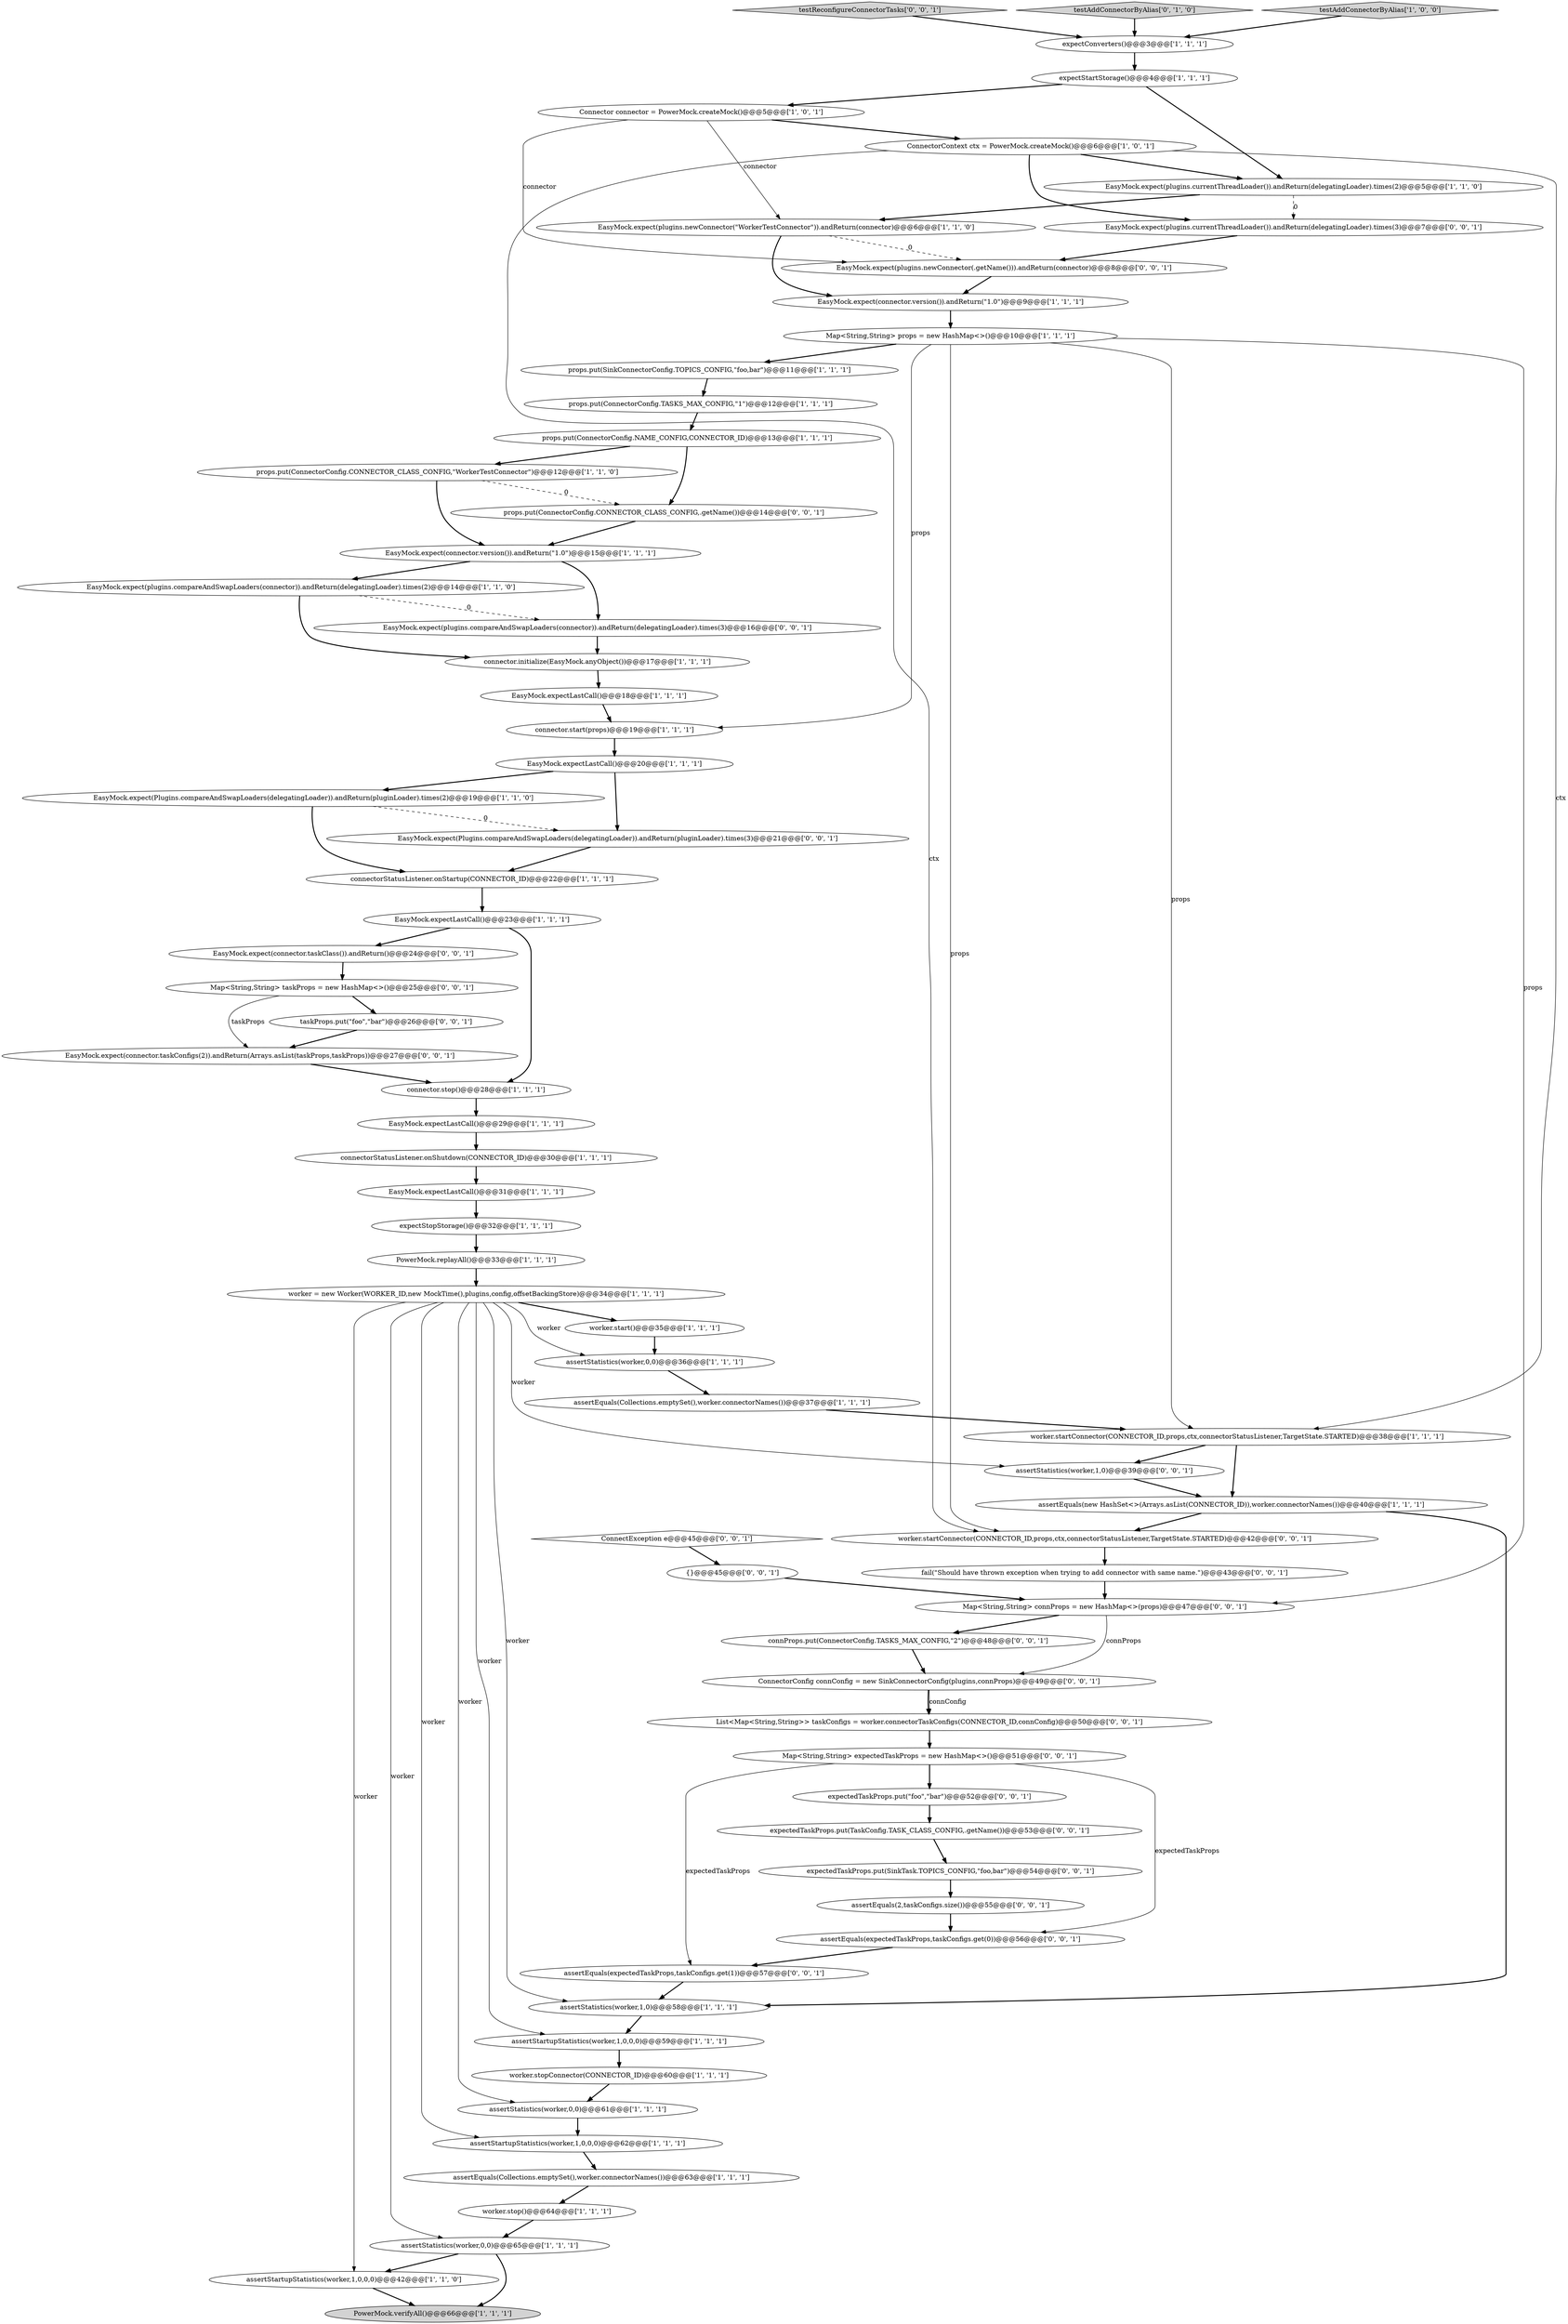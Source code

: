 digraph {
5 [style = filled, label = "assertEquals(new HashSet<>(Arrays.asList(CONNECTOR_ID)),worker.connectorNames())@@@40@@@['1', '1', '1']", fillcolor = white, shape = ellipse image = "AAA0AAABBB1BBB"];
8 [style = filled, label = "assertStartupStatistics(worker,1,0,0,0)@@@62@@@['1', '1', '1']", fillcolor = white, shape = ellipse image = "AAA0AAABBB1BBB"];
22 [style = filled, label = "worker = new Worker(WORKER_ID,new MockTime(),plugins,config,offsetBackingStore)@@@34@@@['1', '1', '1']", fillcolor = white, shape = ellipse image = "AAA0AAABBB1BBB"];
52 [style = filled, label = "taskProps.put(\"foo\",\"bar\")@@@26@@@['0', '0', '1']", fillcolor = white, shape = ellipse image = "AAA0AAABBB3BBB"];
20 [style = filled, label = "EasyMock.expect(plugins.compareAndSwapLoaders(connector)).andReturn(delegatingLoader).times(2)@@@14@@@['1', '1', '0']", fillcolor = white, shape = ellipse image = "AAA0AAABBB1BBB"];
15 [style = filled, label = "props.put(ConnectorConfig.NAME_CONFIG,CONNECTOR_ID)@@@13@@@['1', '1', '1']", fillcolor = white, shape = ellipse image = "AAA0AAABBB1BBB"];
34 [style = filled, label = "expectStopStorage()@@@32@@@['1', '1', '1']", fillcolor = white, shape = ellipse image = "AAA0AAABBB1BBB"];
0 [style = filled, label = "props.put(ConnectorConfig.CONNECTOR_CLASS_CONFIG,\"WorkerTestConnector\")@@@12@@@['1', '1', '0']", fillcolor = white, shape = ellipse image = "AAA0AAABBB1BBB"];
37 [style = filled, label = "assertStartupStatistics(worker,1,0,0,0)@@@59@@@['1', '1', '1']", fillcolor = white, shape = ellipse image = "AAA0AAABBB1BBB"];
21 [style = filled, label = "props.put(ConnectorConfig.TASKS_MAX_CONFIG,\"1\")@@@12@@@['1', '1', '1']", fillcolor = white, shape = ellipse image = "AAA0AAABBB1BBB"];
51 [style = filled, label = "expectedTaskProps.put(SinkTask.TOPICS_CONFIG,\"foo,bar\")@@@54@@@['0', '0', '1']", fillcolor = white, shape = ellipse image = "AAA0AAABBB3BBB"];
28 [style = filled, label = "EasyMock.expect(Plugins.compareAndSwapLoaders(delegatingLoader)).andReturn(pluginLoader).times(2)@@@19@@@['1', '1', '0']", fillcolor = white, shape = ellipse image = "AAA0AAABBB1BBB"];
55 [style = filled, label = "EasyMock.expect(Plugins.compareAndSwapLoaders(delegatingLoader)).andReturn(pluginLoader).times(3)@@@21@@@['0', '0', '1']", fillcolor = white, shape = ellipse image = "AAA0AAABBB3BBB"];
70 [style = filled, label = "assertEquals(2,taskConfigs.size())@@@55@@@['0', '0', '1']", fillcolor = white, shape = ellipse image = "AAA0AAABBB3BBB"];
54 [style = filled, label = "EasyMock.expect(connector.taskConfigs(2)).andReturn(Arrays.asList(taskProps,taskProps))@@@27@@@['0', '0', '1']", fillcolor = white, shape = ellipse image = "AAA0AAABBB3BBB"];
19 [style = filled, label = "assertStartupStatistics(worker,1,0,0,0)@@@42@@@['1', '1', '0']", fillcolor = white, shape = ellipse image = "AAA0AAABBB1BBB"];
1 [style = filled, label = "EasyMock.expectLastCall()@@@23@@@['1', '1', '1']", fillcolor = white, shape = ellipse image = "AAA0AAABBB1BBB"];
4 [style = filled, label = "worker.start()@@@35@@@['1', '1', '1']", fillcolor = white, shape = ellipse image = "AAA0AAABBB1BBB"];
58 [style = filled, label = "fail(\"Should have thrown exception when trying to add connector with same name.\")@@@43@@@['0', '0', '1']", fillcolor = white, shape = ellipse image = "AAA0AAABBB3BBB"];
43 [style = filled, label = "assertStatistics(worker,0,0)@@@36@@@['1', '1', '1']", fillcolor = white, shape = ellipse image = "AAA0AAABBB1BBB"];
29 [style = filled, label = "connector.start(props)@@@19@@@['1', '1', '1']", fillcolor = white, shape = ellipse image = "AAA0AAABBB1BBB"];
62 [style = filled, label = "Map<String,String> expectedTaskProps = new HashMap<>()@@@51@@@['0', '0', '1']", fillcolor = white, shape = ellipse image = "AAA0AAABBB3BBB"];
42 [style = filled, label = "EasyMock.expectLastCall()@@@18@@@['1', '1', '1']", fillcolor = white, shape = ellipse image = "AAA0AAABBB1BBB"];
49 [style = filled, label = "props.put(ConnectorConfig.CONNECTOR_CLASS_CONFIG,.getName())@@@14@@@['0', '0', '1']", fillcolor = white, shape = ellipse image = "AAA0AAABBB3BBB"];
31 [style = filled, label = "worker.stop()@@@64@@@['1', '1', '1']", fillcolor = white, shape = ellipse image = "AAA0AAABBB1BBB"];
14 [style = filled, label = "Connector connector = PowerMock.createMock()@@@5@@@['1', '0', '1']", fillcolor = white, shape = ellipse image = "AAA0AAABBB1BBB"];
66 [style = filled, label = "connProps.put(ConnectorConfig.TASKS_MAX_CONFIG,\"2\")@@@48@@@['0', '0', '1']", fillcolor = white, shape = ellipse image = "AAA0AAABBB3BBB"];
12 [style = filled, label = "EasyMock.expectLastCall()@@@29@@@['1', '1', '1']", fillcolor = white, shape = ellipse image = "AAA0AAABBB1BBB"];
48 [style = filled, label = "EasyMock.expect(plugins.currentThreadLoader()).andReturn(delegatingLoader).times(3)@@@7@@@['0', '0', '1']", fillcolor = white, shape = ellipse image = "AAA0AAABBB3BBB"];
11 [style = filled, label = "expectConverters()@@@3@@@['1', '1', '1']", fillcolor = white, shape = ellipse image = "AAA0AAABBB1BBB"];
23 [style = filled, label = "connectorStatusListener.onStartup(CONNECTOR_ID)@@@22@@@['1', '1', '1']", fillcolor = white, shape = ellipse image = "AAA0AAABBB1BBB"];
67 [style = filled, label = "assertStatistics(worker,1,0)@@@39@@@['0', '0', '1']", fillcolor = white, shape = ellipse image = "AAA0AAABBB3BBB"];
59 [style = filled, label = "EasyMock.expect(plugins.compareAndSwapLoaders(connector)).andReturn(delegatingLoader).times(3)@@@16@@@['0', '0', '1']", fillcolor = white, shape = ellipse image = "AAA0AAABBB3BBB"];
26 [style = filled, label = "assertStatistics(worker,1,0)@@@58@@@['1', '1', '1']", fillcolor = white, shape = ellipse image = "AAA0AAABBB1BBB"];
6 [style = filled, label = "EasyMock.expect(connector.version()).andReturn(\"1.0\")@@@15@@@['1', '1', '1']", fillcolor = white, shape = ellipse image = "AAA0AAABBB1BBB"];
65 [style = filled, label = "testReconfigureConnectorTasks['0', '0', '1']", fillcolor = lightgray, shape = diamond image = "AAA0AAABBB3BBB"];
64 [style = filled, label = "EasyMock.expect(plugins.newConnector(.getName())).andReturn(connector)@@@8@@@['0', '0', '1']", fillcolor = white, shape = ellipse image = "AAA0AAABBB3BBB"];
50 [style = filled, label = "Map<String,String> connProps = new HashMap<>(props)@@@47@@@['0', '0', '1']", fillcolor = white, shape = ellipse image = "AAA0AAABBB3BBB"];
7 [style = filled, label = "connector.initialize(EasyMock.anyObject())@@@17@@@['1', '1', '1']", fillcolor = white, shape = ellipse image = "AAA0AAABBB1BBB"];
24 [style = filled, label = "PowerMock.replayAll()@@@33@@@['1', '1', '1']", fillcolor = white, shape = ellipse image = "AAA0AAABBB1BBB"];
30 [style = filled, label = "Map<String,String> props = new HashMap<>()@@@10@@@['1', '1', '1']", fillcolor = white, shape = ellipse image = "AAA0AAABBB1BBB"];
27 [style = filled, label = "worker.stopConnector(CONNECTOR_ID)@@@60@@@['1', '1', '1']", fillcolor = white, shape = ellipse image = "AAA0AAABBB1BBB"];
32 [style = filled, label = "assertEquals(Collections.emptySet(),worker.connectorNames())@@@37@@@['1', '1', '1']", fillcolor = white, shape = ellipse image = "AAA0AAABBB1BBB"];
36 [style = filled, label = "assertEquals(Collections.emptySet(),worker.connectorNames())@@@63@@@['1', '1', '1']", fillcolor = white, shape = ellipse image = "AAA0AAABBB1BBB"];
44 [style = filled, label = "testAddConnectorByAlias['0', '1', '0']", fillcolor = lightgray, shape = diamond image = "AAA0AAABBB2BBB"];
13 [style = filled, label = "EasyMock.expect(plugins.currentThreadLoader()).andReturn(delegatingLoader).times(2)@@@5@@@['1', '1', '0']", fillcolor = white, shape = ellipse image = "AAA0AAABBB1BBB"];
41 [style = filled, label = "connectorStatusListener.onShutdown(CONNECTOR_ID)@@@30@@@['1', '1', '1']", fillcolor = white, shape = ellipse image = "AAA0AAABBB1BBB"];
53 [style = filled, label = "worker.startConnector(CONNECTOR_ID,props,ctx,connectorStatusListener,TargetState.STARTED)@@@42@@@['0', '0', '1']", fillcolor = white, shape = ellipse image = "AAA0AAABBB3BBB"];
40 [style = filled, label = "assertStatistics(worker,0,0)@@@65@@@['1', '1', '1']", fillcolor = white, shape = ellipse image = "AAA0AAABBB1BBB"];
17 [style = filled, label = "worker.startConnector(CONNECTOR_ID,props,ctx,connectorStatusListener,TargetState.STARTED)@@@38@@@['1', '1', '1']", fillcolor = white, shape = ellipse image = "AAA0AAABBB1BBB"];
46 [style = filled, label = "List<Map<String,String>> taskConfigs = worker.connectorTaskConfigs(CONNECTOR_ID,connConfig)@@@50@@@['0', '0', '1']", fillcolor = white, shape = ellipse image = "AAA0AAABBB3BBB"];
57 [style = filled, label = "ConnectException e@@@45@@@['0', '0', '1']", fillcolor = white, shape = diamond image = "AAA0AAABBB3BBB"];
3 [style = filled, label = "EasyMock.expect(connector.version()).andReturn(\"1.0\")@@@9@@@['1', '1', '1']", fillcolor = white, shape = ellipse image = "AAA0AAABBB1BBB"];
63 [style = filled, label = "expectedTaskProps.put(TaskConfig.TASK_CLASS_CONFIG,.getName())@@@53@@@['0', '0', '1']", fillcolor = white, shape = ellipse image = "AAA0AAABBB3BBB"];
56 [style = filled, label = "ConnectorConfig connConfig = new SinkConnectorConfig(plugins,connProps)@@@49@@@['0', '0', '1']", fillcolor = white, shape = ellipse image = "AAA0AAABBB3BBB"];
10 [style = filled, label = "connector.stop()@@@28@@@['1', '1', '1']", fillcolor = white, shape = ellipse image = "AAA0AAABBB1BBB"];
18 [style = filled, label = "ConnectorContext ctx = PowerMock.createMock()@@@6@@@['1', '0', '1']", fillcolor = white, shape = ellipse image = "AAA0AAABBB1BBB"];
25 [style = filled, label = "EasyMock.expectLastCall()@@@31@@@['1', '1', '1']", fillcolor = white, shape = ellipse image = "AAA0AAABBB1BBB"];
47 [style = filled, label = "expectedTaskProps.put(\"foo\",\"bar\")@@@52@@@['0', '0', '1']", fillcolor = white, shape = ellipse image = "AAA0AAABBB3BBB"];
69 [style = filled, label = "assertEquals(expectedTaskProps,taskConfigs.get(1))@@@57@@@['0', '0', '1']", fillcolor = white, shape = ellipse image = "AAA0AAABBB3BBB"];
60 [style = filled, label = "Map<String,String> taskProps = new HashMap<>()@@@25@@@['0', '0', '1']", fillcolor = white, shape = ellipse image = "AAA0AAABBB3BBB"];
39 [style = filled, label = "EasyMock.expect(plugins.newConnector(\"WorkerTestConnector\")).andReturn(connector)@@@6@@@['1', '1', '0']", fillcolor = white, shape = ellipse image = "AAA0AAABBB1BBB"];
68 [style = filled, label = "EasyMock.expect(connector.taskClass()).andReturn()@@@24@@@['0', '0', '1']", fillcolor = white, shape = ellipse image = "AAA0AAABBB3BBB"];
9 [style = filled, label = "expectStartStorage()@@@4@@@['1', '1', '1']", fillcolor = white, shape = ellipse image = "AAA0AAABBB1BBB"];
45 [style = filled, label = "assertEquals(expectedTaskProps,taskConfigs.get(0))@@@56@@@['0', '0', '1']", fillcolor = white, shape = ellipse image = "AAA0AAABBB3BBB"];
35 [style = filled, label = "EasyMock.expectLastCall()@@@20@@@['1', '1', '1']", fillcolor = white, shape = ellipse image = "AAA0AAABBB1BBB"];
61 [style = filled, label = "{}@@@45@@@['0', '0', '1']", fillcolor = white, shape = ellipse image = "AAA0AAABBB3BBB"];
38 [style = filled, label = "PowerMock.verifyAll()@@@66@@@['1', '1', '1']", fillcolor = lightgray, shape = ellipse image = "AAA0AAABBB1BBB"];
33 [style = filled, label = "props.put(SinkConnectorConfig.TOPICS_CONFIG,\"foo,bar\")@@@11@@@['1', '1', '1']", fillcolor = white, shape = ellipse image = "AAA0AAABBB1BBB"];
2 [style = filled, label = "testAddConnectorByAlias['1', '0', '0']", fillcolor = lightgray, shape = diamond image = "AAA0AAABBB1BBB"];
16 [style = filled, label = "assertStatistics(worker,0,0)@@@61@@@['1', '1', '1']", fillcolor = white, shape = ellipse image = "AAA0AAABBB1BBB"];
58->50 [style = bold, label=""];
25->34 [style = bold, label=""];
37->27 [style = bold, label=""];
64->3 [style = bold, label=""];
35->55 [style = bold, label=""];
21->15 [style = bold, label=""];
53->58 [style = bold, label=""];
40->38 [style = bold, label=""];
11->9 [style = bold, label=""];
22->67 [style = solid, label="worker"];
42->29 [style = bold, label=""];
30->53 [style = solid, label="props"];
50->56 [style = solid, label="connProps"];
22->4 [style = bold, label=""];
1->68 [style = bold, label=""];
8->36 [style = bold, label=""];
34->24 [style = bold, label=""];
55->23 [style = bold, label=""];
10->12 [style = bold, label=""];
15->0 [style = bold, label=""];
9->14 [style = bold, label=""];
31->40 [style = bold, label=""];
69->26 [style = bold, label=""];
50->66 [style = bold, label=""];
0->49 [style = dashed, label="0"];
3->30 [style = bold, label=""];
18->17 [style = solid, label="ctx"];
17->5 [style = bold, label=""];
57->61 [style = bold, label=""];
63->51 [style = bold, label=""];
60->54 [style = solid, label="taskProps"];
36->31 [style = bold, label=""];
43->32 [style = bold, label=""];
56->46 [style = bold, label=""];
22->43 [style = solid, label="worker"];
27->16 [style = bold, label=""];
47->63 [style = bold, label=""];
22->16 [style = solid, label="worker"];
14->64 [style = solid, label="connector"];
12->41 [style = bold, label=""];
35->28 [style = bold, label=""];
22->8 [style = solid, label="worker"];
22->26 [style = solid, label="worker"];
5->53 [style = bold, label=""];
7->42 [style = bold, label=""];
26->37 [style = bold, label=""];
14->18 [style = bold, label=""];
29->35 [style = bold, label=""];
20->7 [style = bold, label=""];
19->38 [style = bold, label=""];
32->17 [style = bold, label=""];
28->55 [style = dashed, label="0"];
18->53 [style = solid, label="ctx"];
52->54 [style = bold, label=""];
59->7 [style = bold, label=""];
30->33 [style = bold, label=""];
16->8 [style = bold, label=""];
20->59 [style = dashed, label="0"];
5->26 [style = bold, label=""];
40->19 [style = bold, label=""];
48->64 [style = bold, label=""];
65->11 [style = bold, label=""];
13->39 [style = bold, label=""];
13->48 [style = dashed, label="0"];
62->69 [style = solid, label="expectedTaskProps"];
6->20 [style = bold, label=""];
18->48 [style = bold, label=""];
17->67 [style = bold, label=""];
28->23 [style = bold, label=""];
62->45 [style = solid, label="expectedTaskProps"];
54->10 [style = bold, label=""];
14->39 [style = solid, label="connector"];
62->47 [style = bold, label=""];
60->52 [style = bold, label=""];
6->59 [style = bold, label=""];
56->46 [style = solid, label="connConfig"];
49->6 [style = bold, label=""];
2->11 [style = bold, label=""];
70->45 [style = bold, label=""];
68->60 [style = bold, label=""];
15->49 [style = bold, label=""];
4->43 [style = bold, label=""];
30->17 [style = solid, label="props"];
22->19 [style = solid, label="worker"];
0->6 [style = bold, label=""];
22->37 [style = solid, label="worker"];
39->3 [style = bold, label=""];
45->69 [style = bold, label=""];
24->22 [style = bold, label=""];
22->40 [style = solid, label="worker"];
51->70 [style = bold, label=""];
39->64 [style = dashed, label="0"];
30->50 [style = solid, label="props"];
30->29 [style = solid, label="props"];
61->50 [style = bold, label=""];
18->13 [style = bold, label=""];
23->1 [style = bold, label=""];
67->5 [style = bold, label=""];
44->11 [style = bold, label=""];
41->25 [style = bold, label=""];
33->21 [style = bold, label=""];
1->10 [style = bold, label=""];
46->62 [style = bold, label=""];
66->56 [style = bold, label=""];
9->13 [style = bold, label=""];
}
